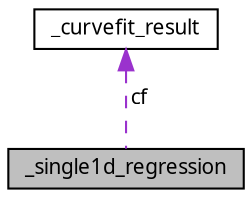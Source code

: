 digraph "_single1d_regression"
{
  edge [fontname="FreeSans.ttf",fontsize="10",labelfontname="FreeSans.ttf",labelfontsize="10"];
  node [fontname="FreeSans.ttf",fontsize="10",shape=record];
  Node1 [label="_single1d_regression",height=0.2,width=0.4,color="black", fillcolor="grey75", style="filled", fontcolor="black"];
  Node2 -> Node1 [dir="back",color="darkorchid3",fontsize="10",style="dashed",label=" cf" ,fontname="FreeSans.ttf"];
  Node2 [label="_curvefit_result",height=0.2,width=0.4,color="black", fillcolor="white", style="filled",URL="$struct__curvefit__result.html"];
}
